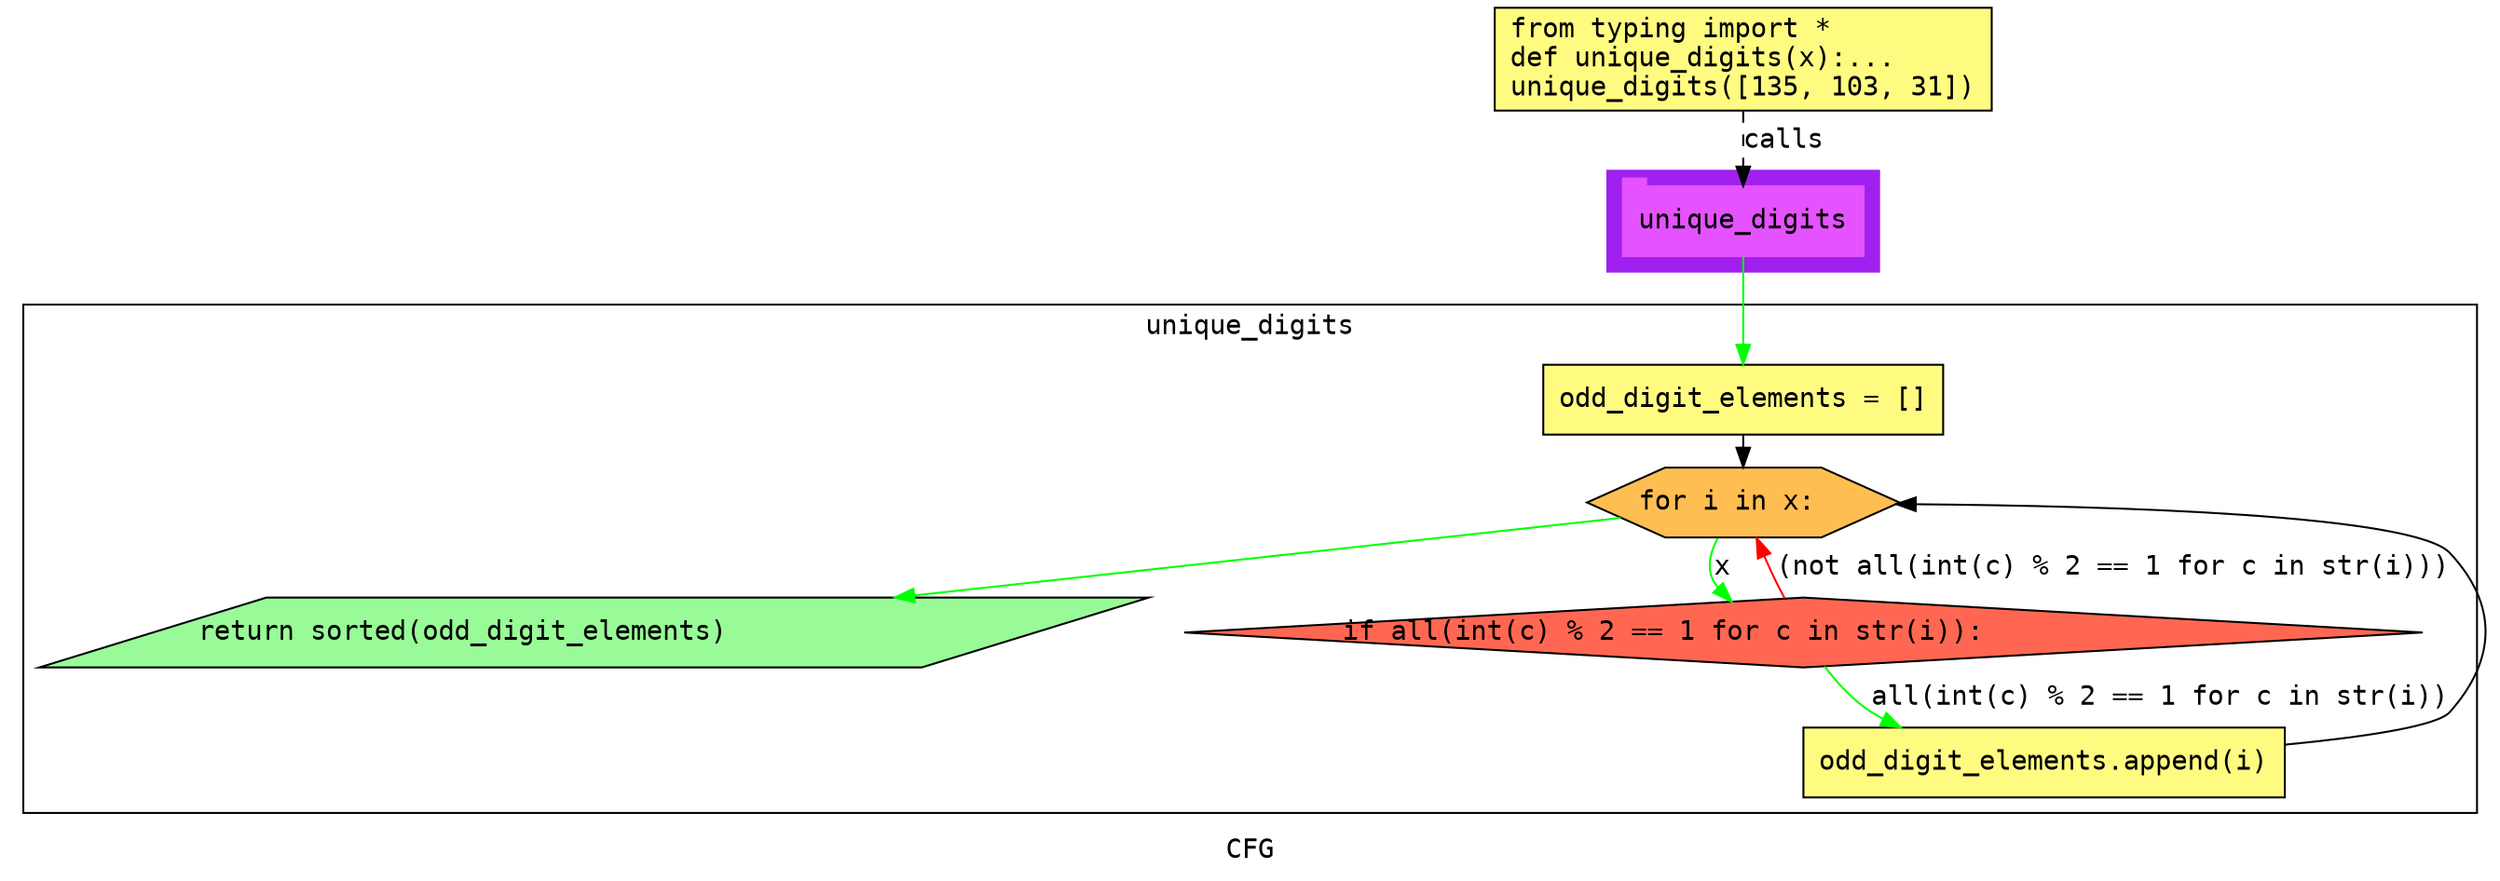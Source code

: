 digraph cluster474CFG {
	graph [bb="0,0,1258,446",
		compound=True,
		fontname="DejaVu Sans Mono",
		label=CFG,
		lheight=0.21,
		lp="629,11.5",
		lwidth=0.35,
		pack=False,
		rankdir=TB,
		ranksep=0.02
	];
	node [fontname="DejaVu Sans Mono",
		label="\N"
	];
	edge [fontname="DejaVu Sans Mono"];
	subgraph cluster_1 {
		graph [bb="802,310,942,362",
			color=purple,
			compound=true,
			fontname="DejaVu Sans Mono",
			label="",
			rankdir=TB,
			ranksep=0.02,
			shape=tab,
			style=filled
		];
		node [fontname="DejaVu Sans Mono"];
		edge [fontname="DejaVu Sans Mono"];
		15	[color="#E552FF",
			height=0.5,
			label=unique_digits,
			linenum="[11]",
			pos="872,336",
			shape=tab,
			style=filled,
			width=1.7222];
	}
	subgraph cluster4unique_digits {
		graph [bb="8,31,1250,293",
			compound=True,
			fontname="DejaVu Sans Mono",
			label=unique_digits,
			lheight=0.21,
			lp="629,281.5",
			lwidth=1.50,
			pack=False,
			rankdir=TB,
			ranksep=0.02
		];
		node [fontname="DejaVu Sans Mono"];
		edge [fontname="DejaVu Sans Mono"];
		subgraph cluster_5 {
			graph [color=purple,
				compound=true,
				fontname="DejaVu Sans Mono",
				label="",
				rankdir=TB,
				ranksep=0.02,
				shape=tab,
				style=filled
			];
			node [fontname="DejaVu Sans Mono"];
			edge [fontname="DejaVu Sans Mono"];
		}
		subgraph cluster_10 {
			graph [color=purple,
				compound=true,
				fontname="DejaVu Sans Mono",
				label="",
				rankdir=TB,
				ranksep=0.02,
				shape=tab,
				style=filled
			];
			node [fontname="DejaVu Sans Mono"];
			edge [fontname="DejaVu Sans Mono"];
		}
		3	[fillcolor="#FFFB81",
			height=0.5,
			label="odd_digit_elements = []\l",
			linenum="[5]",
			pos="872,244",
			shape=rectangle,
			style="filled,solid",
			width=2.8611];
		4	[fillcolor="#FFBE52",
			height=0.5,
			label="for i in x:\l",
			linenum="[6]",
			pos="872,191",
			shape=hexagon,
			style="filled,solid",
			width=2.2306];
		3 -> 4	[color=black,
			pos="e,872,209.25 872,225.73 872,223.66 872,221.5 872,219.32"];
		5	[fillcolor="#FF6752",
			height=0.5,
			label="if all(int(c) % 2 == 1 for c in str(i)):\l",
			linenum="[7]",
			pos="903,124",
			shape=diamond,
			style="filled,solid",
			width=8.8597];
		4 -> 5	[color=green,
			label=x,
			lp="873.5,157.5",
			pos="e,876.24,140.54 866.88,172.88 865.61,165.49 865.48,156.96 869,150 869.28,149.45 869.58,148.91 869.89,148.37"];
		6	[fillcolor="#98fb98",
			height=0.5,
			label="return sorted(odd_digit_elements)\l",
			linenum="[9]",
			pos="291,124",
			shape=parallelogram,
			style="filled,solid",
			width=7.65];
		4 -> 6	[color=green,
			pos="e,443.08,142.01 809.55,183.01 725.11,173.57 571.51,156.38 453.32,143.16"];
		5 -> 4	[color=red,
			label="(not all(int(c) % 2 == 1 for c in str(i)))",
			lp="1062.5,157.5",
			pos="e,878.88,172.69 893.41,141.54 891.88,144.34 890.36,147.23 889,150 886.92,154.23 884.85,158.78 882.9,163.23"];
		10	[fillcolor="#FFFB81",
			height=0.5,
			label="odd_digit_elements.append(i)\l",
			linenum="[8]",
			pos="1027,57",
			shape=rectangle,
			style="filled,solid",
			width=3.4444];
		5 -> 10	[color=green,
			label="all(int(c) % 2 == 1 for c in str(i))",
			lp="1087,90.5",
			pos="e,953.16,75.024 913.9,106.53 920.08,98.374 928.48,89.008 938,83 939.93,81.782 941.92,80.623 943.96,79.518"];
		10 -> 4	[color=black,
			pos="e,950.42,190.17 1151.3,66.203 1192.5,70.2 1229.6,75.74 1236,83 1260.2,110.26 1260.9,138.36 1236,165 1217.6,184.72 1062.4,189.27 \
960.7,190.1"];
	}
	1	[fillcolor="#FFFB81",
		height=0.73611,
		label="from typing import *\ldef unique_digits(x):...\lunique_digits([135, 103, 31])\l",
		linenum="[1]",
		pos="872,419.5",
		shape=rectangle,
		style="filled,solid",
		width=3.5556];
	1 -> 15	[label=calls,
		lp="893,377.5",
		pos="e,872,354.13 872,392.71 872,383.66 872,373.47 872,364.3",
		style=dashed];
	15 -> 3	[color=green,
		pos="e,872,262.3 872,317.65 872,304.82 872,287.11 872,272.38"];
}
